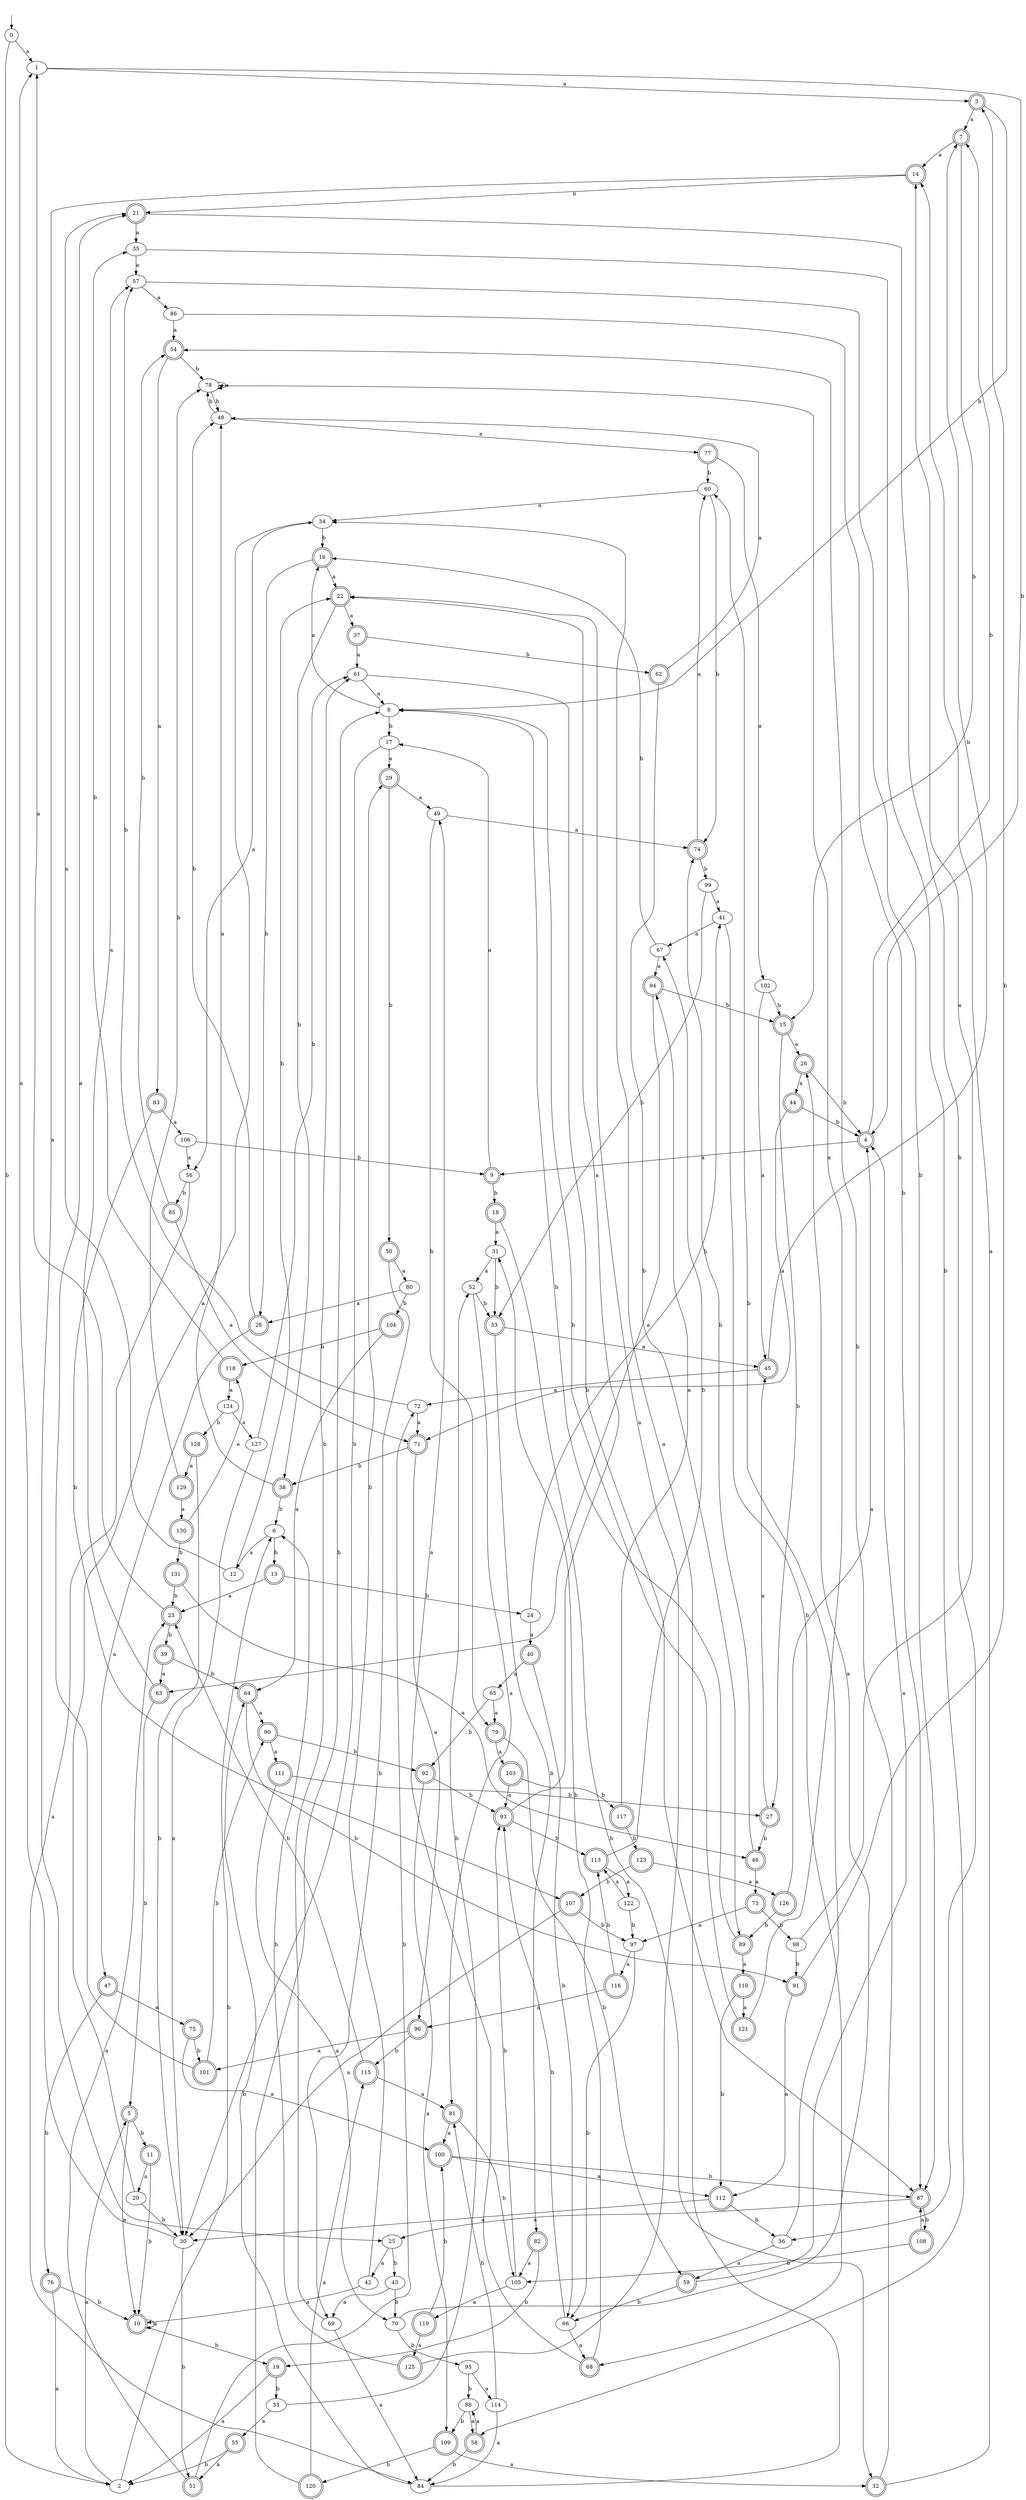 digraph RandomDFA {
  __start0 [label="", shape=none];
  __start0 -> 0 [label=""];
  0 [shape=circle]
  0 -> 1 [label="a"]
  0 -> 2 [label="b"]
  1
  1 -> 3 [label="a"]
  1 -> 4 [label="b"]
  2
  2 -> 5 [label="a"]
  2 -> 6 [label="b"]
  3 [shape=doublecircle]
  3 -> 7 [label="a"]
  3 -> 8 [label="b"]
  4 [shape=doublecircle]
  4 -> 9 [label="a"]
  4 -> 7 [label="b"]
  5 [shape=doublecircle]
  5 -> 10 [label="a"]
  5 -> 11 [label="b"]
  6
  6 -> 12 [label="a"]
  6 -> 13 [label="b"]
  7 [shape=doublecircle]
  7 -> 14 [label="a"]
  7 -> 15 [label="b"]
  8
  8 -> 16 [label="a"]
  8 -> 17 [label="b"]
  9 [shape=doublecircle]
  9 -> 17 [label="a"]
  9 -> 18 [label="b"]
  10 [shape=doublecircle]
  10 -> 10 [label="a"]
  10 -> 19 [label="b"]
  11 [shape=doublecircle]
  11 -> 20 [label="a"]
  11 -> 10 [label="b"]
  12
  12 -> 21 [label="a"]
  12 -> 22 [label="b"]
  13 [shape=doublecircle]
  13 -> 23 [label="a"]
  13 -> 24 [label="b"]
  14 [shape=doublecircle]
  14 -> 25 [label="a"]
  14 -> 21 [label="b"]
  15 [shape=doublecircle]
  15 -> 26 [label="a"]
  15 -> 27 [label="b"]
  16 [shape=doublecircle]
  16 -> 22 [label="a"]
  16 -> 28 [label="b"]
  17
  17 -> 29 [label="a"]
  17 -> 30 [label="b"]
  18 [shape=doublecircle]
  18 -> 31 [label="a"]
  18 -> 32 [label="b"]
  19 [shape=doublecircle]
  19 -> 2 [label="a"]
  19 -> 33 [label="b"]
  20
  20 -> 34 [label="a"]
  20 -> 30 [label="b"]
  21 [shape=doublecircle]
  21 -> 35 [label="a"]
  21 -> 36 [label="b"]
  22 [shape=doublecircle]
  22 -> 37 [label="a"]
  22 -> 38 [label="b"]
  23 [shape=doublecircle]
  23 -> 1 [label="a"]
  23 -> 39 [label="b"]
  24
  24 -> 40 [label="a"]
  24 -> 41 [label="b"]
  25
  25 -> 42 [label="a"]
  25 -> 43 [label="b"]
  26 [shape=doublecircle]
  26 -> 44 [label="a"]
  26 -> 4 [label="b"]
  27 [shape=doublecircle]
  27 -> 45 [label="a"]
  27 -> 46 [label="b"]
  28 [shape=doublecircle]
  28 -> 47 [label="a"]
  28 -> 48 [label="b"]
  29 [shape=doublecircle]
  29 -> 49 [label="a"]
  29 -> 50 [label="b"]
  30
  30 -> 1 [label="a"]
  30 -> 51 [label="b"]
  31
  31 -> 52 [label="a"]
  31 -> 53 [label="b"]
  32 [shape=doublecircle]
  32 -> 14 [label="a"]
  32 -> 54 [label="b"]
  33
  33 -> 55 [label="a"]
  33 -> 52 [label="b"]
  34
  34 -> 56 [label="a"]
  34 -> 16 [label="b"]
  35
  35 -> 57 [label="a"]
  35 -> 58 [label="b"]
  36
  36 -> 59 [label="a"]
  36 -> 60 [label="b"]
  37 [shape=doublecircle]
  37 -> 61 [label="a"]
  37 -> 62 [label="b"]
  38 [shape=doublecircle]
  38 -> 48 [label="a"]
  38 -> 6 [label="b"]
  39 [shape=doublecircle]
  39 -> 63 [label="a"]
  39 -> 64 [label="b"]
  40 [shape=doublecircle]
  40 -> 65 [label="a"]
  40 -> 66 [label="b"]
  41
  41 -> 67 [label="a"]
  41 -> 68 [label="b"]
  42
  42 -> 10 [label="a"]
  42 -> 29 [label="b"]
  43
  43 -> 69 [label="a"]
  43 -> 70 [label="b"]
  44 [shape=doublecircle]
  44 -> 71 [label="a"]
  44 -> 4 [label="b"]
  45 [shape=doublecircle]
  45 -> 72 [label="a"]
  45 -> 7 [label="b"]
  46 [shape=doublecircle]
  46 -> 73 [label="a"]
  46 -> 74 [label="b"]
  47 [shape=doublecircle]
  47 -> 75 [label="a"]
  47 -> 76 [label="b"]
  48
  48 -> 77 [label="a"]
  48 -> 78 [label="b"]
  49
  49 -> 74 [label="a"]
  49 -> 79 [label="b"]
  50 [shape=doublecircle]
  50 -> 80 [label="a"]
  50 -> 69 [label="b"]
  51 [shape=doublecircle]
  51 -> 23 [label="a"]
  51 -> 72 [label="b"]
  52
  52 -> 81 [label="a"]
  52 -> 53 [label="b"]
  53 [shape=doublecircle]
  53 -> 45 [label="a"]
  53 -> 82 [label="b"]
  54 [shape=doublecircle]
  54 -> 83 [label="a"]
  54 -> 78 [label="b"]
  55 [shape=doublecircle]
  55 -> 51 [label="a"]
  55 -> 2 [label="b"]
  56
  56 -> 84 [label="a"]
  56 -> 85 [label="b"]
  57
  57 -> 86 [label="a"]
  57 -> 87 [label="b"]
  58 [shape=doublecircle]
  58 -> 88 [label="a"]
  58 -> 84 [label="b"]
  59 [shape=doublecircle]
  59 -> 4 [label="a"]
  59 -> 66 [label="b"]
  60
  60 -> 34 [label="a"]
  60 -> 74 [label="b"]
  61
  61 -> 8 [label="a"]
  61 -> 87 [label="b"]
  62 [shape=doublecircle]
  62 -> 48 [label="a"]
  62 -> 89 [label="b"]
  63 [shape=doublecircle]
  63 -> 57 [label="a"]
  63 -> 5 [label="b"]
  64 [shape=doublecircle]
  64 -> 90 [label="a"]
  64 -> 91 [label="b"]
  65
  65 -> 79 [label="a"]
  65 -> 92 [label="b"]
  66
  66 -> 68 [label="a"]
  66 -> 93 [label="b"]
  67
  67 -> 94 [label="a"]
  67 -> 16 [label="b"]
  68 [shape=doublecircle]
  68 -> 49 [label="a"]
  68 -> 31 [label="b"]
  69
  69 -> 84 [label="a"]
  69 -> 61 [label="b"]
  70
  70 -> 26 [label="a"]
  70 -> 95 [label="b"]
  71 [shape=doublecircle]
  71 -> 96 [label="a"]
  71 -> 38 [label="b"]
  72
  72 -> 71 [label="a"]
  72 -> 57 [label="b"]
  73 [shape=doublecircle]
  73 -> 97 [label="a"]
  73 -> 98 [label="b"]
  74 [shape=doublecircle]
  74 -> 60 [label="a"]
  74 -> 99 [label="b"]
  75 [shape=doublecircle]
  75 -> 100 [label="a"]
  75 -> 101 [label="b"]
  76 [shape=doublecircle]
  76 -> 2 [label="a"]
  76 -> 10 [label="b"]
  77 [shape=doublecircle]
  77 -> 102 [label="a"]
  77 -> 60 [label="b"]
  78
  78 -> 78 [label="a"]
  78 -> 48 [label="b"]
  79 [shape=doublecircle]
  79 -> 103 [label="a"]
  79 -> 59 [label="b"]
  80
  80 -> 28 [label="a"]
  80 -> 104 [label="b"]
  81 [shape=doublecircle]
  81 -> 100 [label="a"]
  81 -> 105 [label="b"]
  82 [shape=doublecircle]
  82 -> 105 [label="a"]
  82 -> 19 [label="b"]
  83 [shape=doublecircle]
  83 -> 106 [label="a"]
  83 -> 107 [label="b"]
  84
  84 -> 34 [label="a"]
  84 -> 64 [label="b"]
  85 [shape=doublecircle]
  85 -> 71 [label="a"]
  85 -> 54 [label="b"]
  86
  86 -> 54 [label="a"]
  86 -> 87 [label="b"]
  87 [shape=doublecircle]
  87 -> 25 [label="a"]
  87 -> 108 [label="b"]
  88
  88 -> 58 [label="a"]
  88 -> 109 [label="b"]
  89 [shape=doublecircle]
  89 -> 110 [label="a"]
  89 -> 8 [label="b"]
  90 [shape=doublecircle]
  90 -> 111 [label="a"]
  90 -> 92 [label="b"]
  91 [shape=doublecircle]
  91 -> 112 [label="a"]
  91 -> 3 [label="b"]
  92 [shape=doublecircle]
  92 -> 109 [label="a"]
  92 -> 93 [label="b"]
  93 [shape=doublecircle]
  93 -> 22 [label="a"]
  93 -> 113 [label="b"]
  94 [shape=doublecircle]
  94 -> 63 [label="a"]
  94 -> 15 [label="b"]
  95
  95 -> 114 [label="a"]
  95 -> 88 [label="b"]
  96 [shape=doublecircle]
  96 -> 101 [label="a"]
  96 -> 115 [label="b"]
  97
  97 -> 116 [label="a"]
  97 -> 66 [label="b"]
  98
  98 -> 14 [label="a"]
  98 -> 91 [label="b"]
  99
  99 -> 41 [label="a"]
  99 -> 53 [label="b"]
  100 [shape=doublecircle]
  100 -> 112 [label="a"]
  100 -> 87 [label="b"]
  101 [shape=doublecircle]
  101 -> 21 [label="a"]
  101 -> 90 [label="b"]
  102
  102 -> 45 [label="a"]
  102 -> 15 [label="b"]
  103 [shape=doublecircle]
  103 -> 93 [label="a"]
  103 -> 117 [label="b"]
  104 [shape=doublecircle]
  104 -> 64 [label="a"]
  104 -> 118 [label="b"]
  105
  105 -> 119 [label="a"]
  105 -> 93 [label="b"]
  106
  106 -> 56 [label="a"]
  106 -> 9 [label="b"]
  107 [shape=doublecircle]
  107 -> 30 [label="a"]
  107 -> 97 [label="b"]
  108 [shape=doublecircle]
  108 -> 87 [label="a"]
  108 -> 105 [label="b"]
  109 [shape=doublecircle]
  109 -> 32 [label="a"]
  109 -> 120 [label="b"]
  110 [shape=doublecircle]
  110 -> 121 [label="a"]
  110 -> 112 [label="b"]
  111 [shape=doublecircle]
  111 -> 70 [label="a"]
  111 -> 27 [label="b"]
  112 [shape=doublecircle]
  112 -> 30 [label="a"]
  112 -> 36 [label="b"]
  113 [shape=doublecircle]
  113 -> 122 [label="a"]
  113 -> 67 [label="b"]
  114
  114 -> 84 [label="a"]
  114 -> 81 [label="b"]
  115 [shape=doublecircle]
  115 -> 81 [label="a"]
  115 -> 23 [label="b"]
  116 [shape=doublecircle]
  116 -> 96 [label="a"]
  116 -> 113 [label="b"]
  117 [shape=doublecircle]
  117 -> 94 [label="a"]
  117 -> 123 [label="b"]
  118 [shape=doublecircle]
  118 -> 124 [label="a"]
  118 -> 35 [label="b"]
  119 [shape=doublecircle]
  119 -> 125 [label="a"]
  119 -> 100 [label="b"]
  120 [shape=doublecircle]
  120 -> 115 [label="a"]
  120 -> 8 [label="b"]
  121 [shape=doublecircle]
  121 -> 78 [label="a"]
  121 -> 8 [label="b"]
  122
  122 -> 113 [label="a"]
  122 -> 97 [label="b"]
  123 [shape=doublecircle]
  123 -> 126 [label="a"]
  123 -> 107 [label="b"]
  124
  124 -> 127 [label="a"]
  124 -> 128 [label="b"]
  125 [shape=doublecircle]
  125 -> 22 [label="a"]
  125 -> 6 [label="b"]
  126 [shape=doublecircle]
  126 -> 4 [label="a"]
  126 -> 89 [label="b"]
  127
  127 -> 30 [label="a"]
  127 -> 61 [label="b"]
  128 [shape=doublecircle]
  128 -> 129 [label="a"]
  128 -> 30 [label="b"]
  129 [shape=doublecircle]
  129 -> 130 [label="a"]
  129 -> 78 [label="b"]
  130 [shape=doublecircle]
  130 -> 118 [label="a"]
  130 -> 131 [label="b"]
  131 [shape=doublecircle]
  131 -> 46 [label="a"]
  131 -> 23 [label="b"]
}
